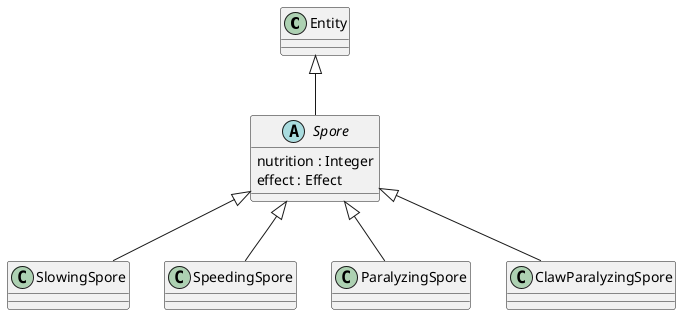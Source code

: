 @startuml spore

Entity <|-- Spore

abstract class Spore{
    nutrition : Integer
    effect : Effect
}

Spore <|--SlowingSpore
class SlowingSpore{
}

Spore <|--SpeedingSpore
class SpeedingSpore{
}

Spore <|--ParalyzingSpore
class ParalyzingSpore{
}

Spore <|--ClawParalyzingSpore
class ClawParalyzingSpore{
}
@enduml	